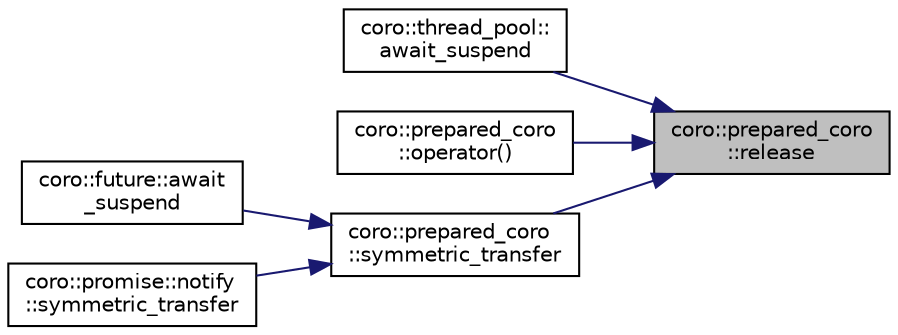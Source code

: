 digraph "coro::prepared_coro::release"
{
 // LATEX_PDF_SIZE
  edge [fontname="Helvetica",fontsize="10",labelfontname="Helvetica",labelfontsize="10"];
  node [fontname="Helvetica",fontsize="10",shape=record];
  rankdir="RL";
  Node1 [label="coro::prepared_coro\l::release",height=0.2,width=0.4,color="black", fillcolor="grey75", style="filled", fontcolor="black",tooltip="release handle"];
  Node1 -> Node2 [dir="back",color="midnightblue",fontsize="10",style="solid",fontname="Helvetica"];
  Node2 [label="coro::thread_pool::\lawait_suspend",height=0.2,width=0.4,color="black", fillcolor="white", style="filled",URL="$classcoro_1_1thread__pool_a8f2d544a0c08e94effdc7814c482e131.html#a8f2d544a0c08e94effdc7814c482e131",tooltip="co_await support - resumes the coroutine inside of thread_pool"];
  Node1 -> Node3 [dir="back",color="midnightblue",fontsize="10",style="solid",fontname="Helvetica"];
  Node3 [label="coro::prepared_coro\l::operator()",height=0.2,width=0.4,color="black", fillcolor="white", style="filled",URL="$classcoro_1_1prepared__coro_aed2b6e47cec8310a1750f14f2c07472c.html#aed2b6e47cec8310a1750f14f2c07472c",tooltip="object can be used as callable (you can pass it to differen thread)"];
  Node1 -> Node4 [dir="back",color="midnightblue",fontsize="10",style="solid",fontname="Helvetica"];
  Node4 [label="coro::prepared_coro\l::symmetric_transfer",height=0.2,width=0.4,color="black", fillcolor="white", style="filled",URL="$classcoro_1_1prepared__coro_a4f66ec8bec49f53daa78613aedf2aa52.html#a4f66ec8bec49f53daa78613aedf2aa52",tooltip="release handle to be used in function await_suspend()"];
  Node4 -> Node5 [dir="back",color="midnightblue",fontsize="10",style="solid",fontname="Helvetica"];
  Node5 [label="coro::future::await\l_suspend",height=0.2,width=0.4,color="black", fillcolor="white", style="filled",URL="$classcoro_1_1future_a37a4846ac351808aff805f36b648211d.html#a37a4846ac351808aff805f36b648211d",tooltip="co_await support, called with suspended coroutine"];
  Node4 -> Node6 [dir="back",color="midnightblue",fontsize="10",style="solid",fontname="Helvetica"];
  Node6 [label="coro::promise::notify\l::symmetric_transfer",height=0.2,width=0.4,color="black", fillcolor="white", style="filled",URL="$classcoro_1_1promise_1_1notify_a1b2f6001de9c4ebe328173d15231569d.html#a1b2f6001de9c4ebe328173d15231569d",tooltip="deliver the notification with ability to switch to the coroutine"];
}
